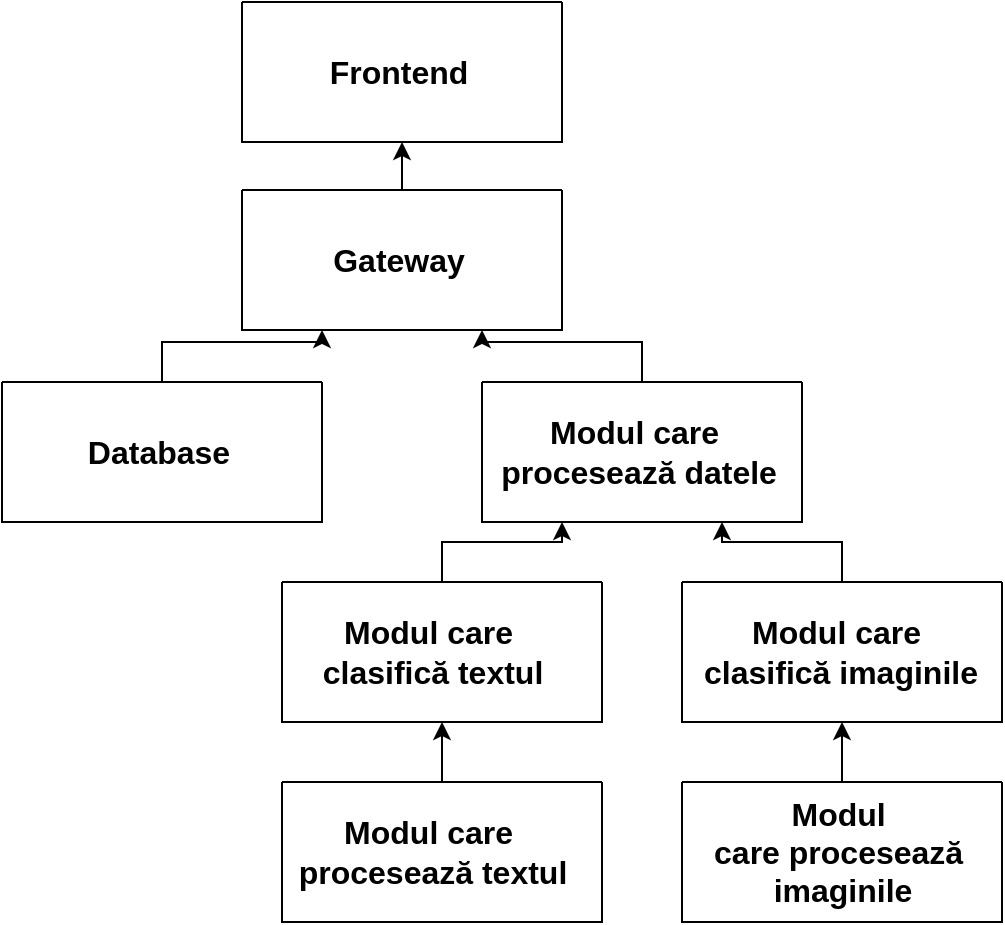 <mxfile version="24.3.0" type="device">
  <diagram name="Pagină-1" id="kNwXTh53voXS9UOptByz">
    <mxGraphModel dx="1304" dy="678" grid="1" gridSize="10" guides="1" tooltips="1" connect="1" arrows="1" fold="1" page="1" pageScale="1" pageWidth="827" pageHeight="1169" background="#ffffff" math="0" shadow="0">
      <root>
        <mxCell id="0" />
        <mxCell id="1" parent="0" />
        <mxCell id="CeDH94izONLsoh-cn26r-31" value="" style="swimlane;startSize=0;" vertex="1" parent="1">
          <mxGeometry x="560" y="90" width="160" height="70" as="geometry">
            <mxRectangle x="240" y="225" width="50" height="40" as="alternateBounds" />
          </mxGeometry>
        </mxCell>
        <mxCell id="CeDH94izONLsoh-cn26r-32" value="&lt;b&gt;&lt;font style=&quot;font-size: 16px;&quot;&gt;Frontend&lt;/font&gt;&lt;/b&gt;" style="text;html=1;align=center;verticalAlign=middle;resizable=0;points=[];autosize=1;strokeWidth=4;" vertex="1" parent="CeDH94izONLsoh-cn26r-31">
          <mxGeometry x="32.5" y="20" width="90" height="30" as="geometry" />
        </mxCell>
        <mxCell id="CeDH94izONLsoh-cn26r-51" style="edgeStyle=orthogonalEdgeStyle;rounded=0;orthogonalLoop=1;jettySize=auto;html=1;exitX=0.5;exitY=0;exitDx=0;exitDy=0;entryX=0.5;entryY=1;entryDx=0;entryDy=0;" edge="1" parent="1" source="CeDH94izONLsoh-cn26r-49" target="CeDH94izONLsoh-cn26r-31">
          <mxGeometry relative="1" as="geometry" />
        </mxCell>
        <mxCell id="CeDH94izONLsoh-cn26r-49" value="" style="swimlane;startSize=0;" vertex="1" parent="1">
          <mxGeometry x="560" y="184" width="160" height="70" as="geometry">
            <mxRectangle x="240" y="225" width="50" height="40" as="alternateBounds" />
          </mxGeometry>
        </mxCell>
        <mxCell id="CeDH94izONLsoh-cn26r-50" value="&lt;b&gt;&lt;font style=&quot;font-size: 16px;&quot;&gt;Gateway&lt;/font&gt;&lt;/b&gt;" style="text;html=1;align=center;verticalAlign=middle;resizable=0;points=[];autosize=1;strokeColor=none;fillColor=none;strokeWidth=4;" vertex="1" parent="CeDH94izONLsoh-cn26r-49">
          <mxGeometry x="32.5" y="20" width="90" height="30" as="geometry" />
        </mxCell>
        <mxCell id="CeDH94izONLsoh-cn26r-76" style="edgeStyle=orthogonalEdgeStyle;rounded=0;orthogonalLoop=1;jettySize=auto;html=1;exitX=0.5;exitY=0;exitDx=0;exitDy=0;entryX=0.25;entryY=1;entryDx=0;entryDy=0;" edge="1" parent="1" source="CeDH94izONLsoh-cn26r-55" target="CeDH94izONLsoh-cn26r-57">
          <mxGeometry relative="1" as="geometry" />
        </mxCell>
        <mxCell id="CeDH94izONLsoh-cn26r-55" value="" style="swimlane;startSize=0;" vertex="1" parent="1">
          <mxGeometry x="580" y="380" width="160" height="70" as="geometry">
            <mxRectangle x="240" y="225" width="50" height="40" as="alternateBounds" />
          </mxGeometry>
        </mxCell>
        <mxCell id="CeDH94izONLsoh-cn26r-56" value="&lt;b&gt;&lt;font style=&quot;font-size: 16px;&quot;&gt;Modul care&amp;nbsp;&lt;/font&gt;&lt;/b&gt;&lt;div&gt;&lt;b&gt;&lt;font style=&quot;font-size: 16px;&quot;&gt;clasifică textul&lt;/font&gt;&lt;/b&gt;&lt;/div&gt;" style="text;html=1;align=center;verticalAlign=middle;resizable=0;points=[];autosize=1;strokeColor=none;fillColor=none;strokeWidth=4;" vertex="1" parent="CeDH94izONLsoh-cn26r-55">
          <mxGeometry x="10" y="10" width="130" height="50" as="geometry" />
        </mxCell>
        <mxCell id="CeDH94izONLsoh-cn26r-75" style="edgeStyle=orthogonalEdgeStyle;rounded=0;orthogonalLoop=1;jettySize=auto;html=1;exitX=0.5;exitY=0;exitDx=0;exitDy=0;entryX=0.75;entryY=1;entryDx=0;entryDy=0;" edge="1" parent="1" source="CeDH94izONLsoh-cn26r-57" target="CeDH94izONLsoh-cn26r-49">
          <mxGeometry relative="1" as="geometry" />
        </mxCell>
        <mxCell id="CeDH94izONLsoh-cn26r-57" value="" style="swimlane;startSize=0;" vertex="1" parent="1">
          <mxGeometry x="680" y="280" width="160" height="70" as="geometry">
            <mxRectangle x="240" y="225" width="50" height="40" as="alternateBounds" />
          </mxGeometry>
        </mxCell>
        <mxCell id="CeDH94izONLsoh-cn26r-58" value="&lt;b&gt;&lt;font style=&quot;font-size: 16px;&quot;&gt;Modul care&amp;nbsp;&lt;/font&gt;&lt;/b&gt;&lt;div&gt;&lt;b&gt;&lt;font style=&quot;font-size: 16px;&quot;&gt;procesează datele&lt;/font&gt;&lt;/b&gt;&lt;/div&gt;" style="text;html=1;align=center;verticalAlign=middle;resizable=0;points=[];autosize=1;strokeColor=none;fillColor=none;strokeWidth=4;" vertex="1" parent="CeDH94izONLsoh-cn26r-57">
          <mxGeometry x="-2.5" y="10" width="160" height="50" as="geometry" />
        </mxCell>
        <mxCell id="CeDH94izONLsoh-cn26r-77" style="edgeStyle=orthogonalEdgeStyle;rounded=0;orthogonalLoop=1;jettySize=auto;html=1;exitX=0.5;exitY=0;exitDx=0;exitDy=0;entryX=0.75;entryY=1;entryDx=0;entryDy=0;" edge="1" parent="1" source="CeDH94izONLsoh-cn26r-59" target="CeDH94izONLsoh-cn26r-57">
          <mxGeometry relative="1" as="geometry" />
        </mxCell>
        <mxCell id="CeDH94izONLsoh-cn26r-59" value="" style="swimlane;startSize=0;" vertex="1" parent="1">
          <mxGeometry x="780" y="380" width="160" height="70" as="geometry">
            <mxRectangle x="240" y="225" width="50" height="40" as="alternateBounds" />
          </mxGeometry>
        </mxCell>
        <mxCell id="CeDH94izONLsoh-cn26r-60" value="&lt;b&gt;&lt;font style=&quot;font-size: 16px;&quot;&gt;Modul care&amp;nbsp;&lt;/font&gt;&lt;/b&gt;&lt;div&gt;&lt;b&gt;&lt;font style=&quot;font-size: 16px;&quot;&gt;clasifică imaginile&lt;/font&gt;&lt;/b&gt;&lt;/div&gt;" style="text;html=1;align=center;verticalAlign=middle;resizable=0;points=[];autosize=1;strokeColor=none;fillColor=none;strokeWidth=4;" vertex="1" parent="CeDH94izONLsoh-cn26r-59">
          <mxGeometry x="-1.25" y="10" width="160" height="50" as="geometry" />
        </mxCell>
        <mxCell id="CeDH94izONLsoh-cn26r-70" style="edgeStyle=orthogonalEdgeStyle;rounded=0;orthogonalLoop=1;jettySize=auto;html=1;exitX=0.5;exitY=0;exitDx=0;exitDy=0;entryX=0.5;entryY=1;entryDx=0;entryDy=0;" edge="1" parent="1" source="CeDH94izONLsoh-cn26r-64" target="CeDH94izONLsoh-cn26r-55">
          <mxGeometry relative="1" as="geometry" />
        </mxCell>
        <mxCell id="CeDH94izONLsoh-cn26r-64" value="" style="swimlane;startSize=0;" vertex="1" parent="1">
          <mxGeometry x="580" y="480" width="160" height="70" as="geometry">
            <mxRectangle x="240" y="225" width="50" height="40" as="alternateBounds" />
          </mxGeometry>
        </mxCell>
        <mxCell id="CeDH94izONLsoh-cn26r-65" value="&lt;b&gt;&lt;font style=&quot;font-size: 16px;&quot;&gt;Modul care&amp;nbsp;&lt;/font&gt;&lt;/b&gt;&lt;div&gt;&lt;span style=&quot;font-size: 16px;&quot;&gt;&lt;b&gt;procesează textul&lt;/b&gt;&lt;/span&gt;&lt;/div&gt;" style="text;html=1;align=center;verticalAlign=middle;resizable=0;points=[];autosize=1;strokeColor=none;fillColor=none;strokeWidth=4;" vertex="1" parent="CeDH94izONLsoh-cn26r-64">
          <mxGeometry x="-5" y="10" width="160" height="50" as="geometry" />
        </mxCell>
        <mxCell id="CeDH94izONLsoh-cn26r-71" style="edgeStyle=orthogonalEdgeStyle;rounded=0;orthogonalLoop=1;jettySize=auto;html=1;exitX=0.5;exitY=0;exitDx=0;exitDy=0;entryX=0.5;entryY=1;entryDx=0;entryDy=0;" edge="1" parent="1" source="CeDH94izONLsoh-cn26r-68" target="CeDH94izONLsoh-cn26r-59">
          <mxGeometry relative="1" as="geometry" />
        </mxCell>
        <mxCell id="CeDH94izONLsoh-cn26r-68" value="" style="swimlane;startSize=0;" vertex="1" parent="1">
          <mxGeometry x="780" y="480" width="160" height="70" as="geometry">
            <mxRectangle x="240" y="225" width="50" height="40" as="alternateBounds" />
          </mxGeometry>
        </mxCell>
        <mxCell id="CeDH94izONLsoh-cn26r-69" value="&lt;b&gt;&lt;font style=&quot;font-size: 16px;&quot;&gt;Modul&amp;nbsp;&lt;/font&gt;&lt;/b&gt;&lt;div&gt;&lt;b&gt;&lt;font style=&quot;font-size: 16px;&quot;&gt;care&amp;nbsp;&lt;/font&gt;&lt;/b&gt;&lt;b style=&quot;font-size: 16px; background-color: initial;&quot;&gt;procesează&amp;nbsp;&lt;/b&gt;&lt;/div&gt;&lt;div&gt;&lt;b style=&quot;font-size: 16px; background-color: initial;&quot;&gt;imaginile&lt;/b&gt;&lt;/div&gt;" style="text;html=1;align=center;verticalAlign=middle;resizable=0;points=[];autosize=1;strokeColor=none;fillColor=none;strokeWidth=4;" vertex="1" parent="CeDH94izONLsoh-cn26r-68">
          <mxGeometry x="5" width="150" height="70" as="geometry" />
        </mxCell>
        <mxCell id="CeDH94izONLsoh-cn26r-74" style="edgeStyle=orthogonalEdgeStyle;rounded=0;orthogonalLoop=1;jettySize=auto;html=1;exitX=0.5;exitY=0;exitDx=0;exitDy=0;entryX=0.25;entryY=1;entryDx=0;entryDy=0;" edge="1" parent="1" source="CeDH94izONLsoh-cn26r-72" target="CeDH94izONLsoh-cn26r-49">
          <mxGeometry relative="1" as="geometry" />
        </mxCell>
        <mxCell id="CeDH94izONLsoh-cn26r-72" value="" style="swimlane;startSize=0;" vertex="1" parent="1">
          <mxGeometry x="440" y="280" width="160" height="70" as="geometry">
            <mxRectangle x="240" y="225" width="50" height="40" as="alternateBounds" />
          </mxGeometry>
        </mxCell>
        <mxCell id="CeDH94izONLsoh-cn26r-73" value="&lt;span style=&quot;font-size: 16px;&quot;&gt;&lt;b&gt;Database&lt;/b&gt;&lt;/span&gt;" style="text;html=1;align=center;verticalAlign=middle;resizable=0;points=[];autosize=1;strokeColor=none;fillColor=none;strokeWidth=4;" vertex="1" parent="CeDH94izONLsoh-cn26r-72">
          <mxGeometry x="32.5" y="20" width="90" height="30" as="geometry" />
        </mxCell>
      </root>
    </mxGraphModel>
  </diagram>
</mxfile>
